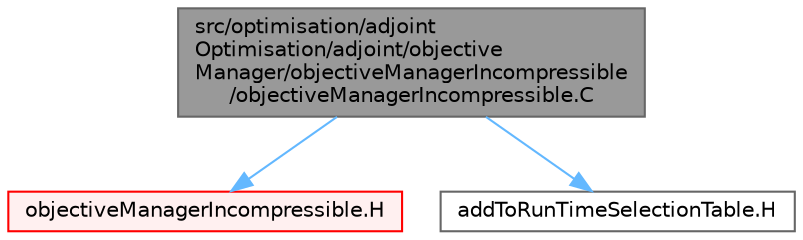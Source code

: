 digraph "src/optimisation/adjointOptimisation/adjoint/objectiveManager/objectiveManagerIncompressible/objectiveManagerIncompressible.C"
{
 // LATEX_PDF_SIZE
  bgcolor="transparent";
  edge [fontname=Helvetica,fontsize=10,labelfontname=Helvetica,labelfontsize=10];
  node [fontname=Helvetica,fontsize=10,shape=box,height=0.2,width=0.4];
  Node1 [id="Node000001",label="src/optimisation/adjoint\lOptimisation/adjoint/objective\lManager/objectiveManagerIncompressible\l/objectiveManagerIncompressible.C",height=0.2,width=0.4,color="gray40", fillcolor="grey60", style="filled", fontcolor="black",tooltip=" "];
  Node1 -> Node2 [id="edge1_Node000001_Node000002",color="steelblue1",style="solid",tooltip=" "];
  Node2 [id="Node000002",label="objectiveManagerIncompressible.H",height=0.2,width=0.4,color="red", fillcolor="#FFF0F0", style="filled",URL="$objectiveManagerIncompressible_8H.html",tooltip=" "];
  Node1 -> Node495 [id="edge2_Node000001_Node000495",color="steelblue1",style="solid",tooltip=" "];
  Node495 [id="Node000495",label="addToRunTimeSelectionTable.H",height=0.2,width=0.4,color="grey40", fillcolor="white", style="filled",URL="$addToRunTimeSelectionTable_8H.html",tooltip="Macros for easy insertion into run-time selection tables."];
}
